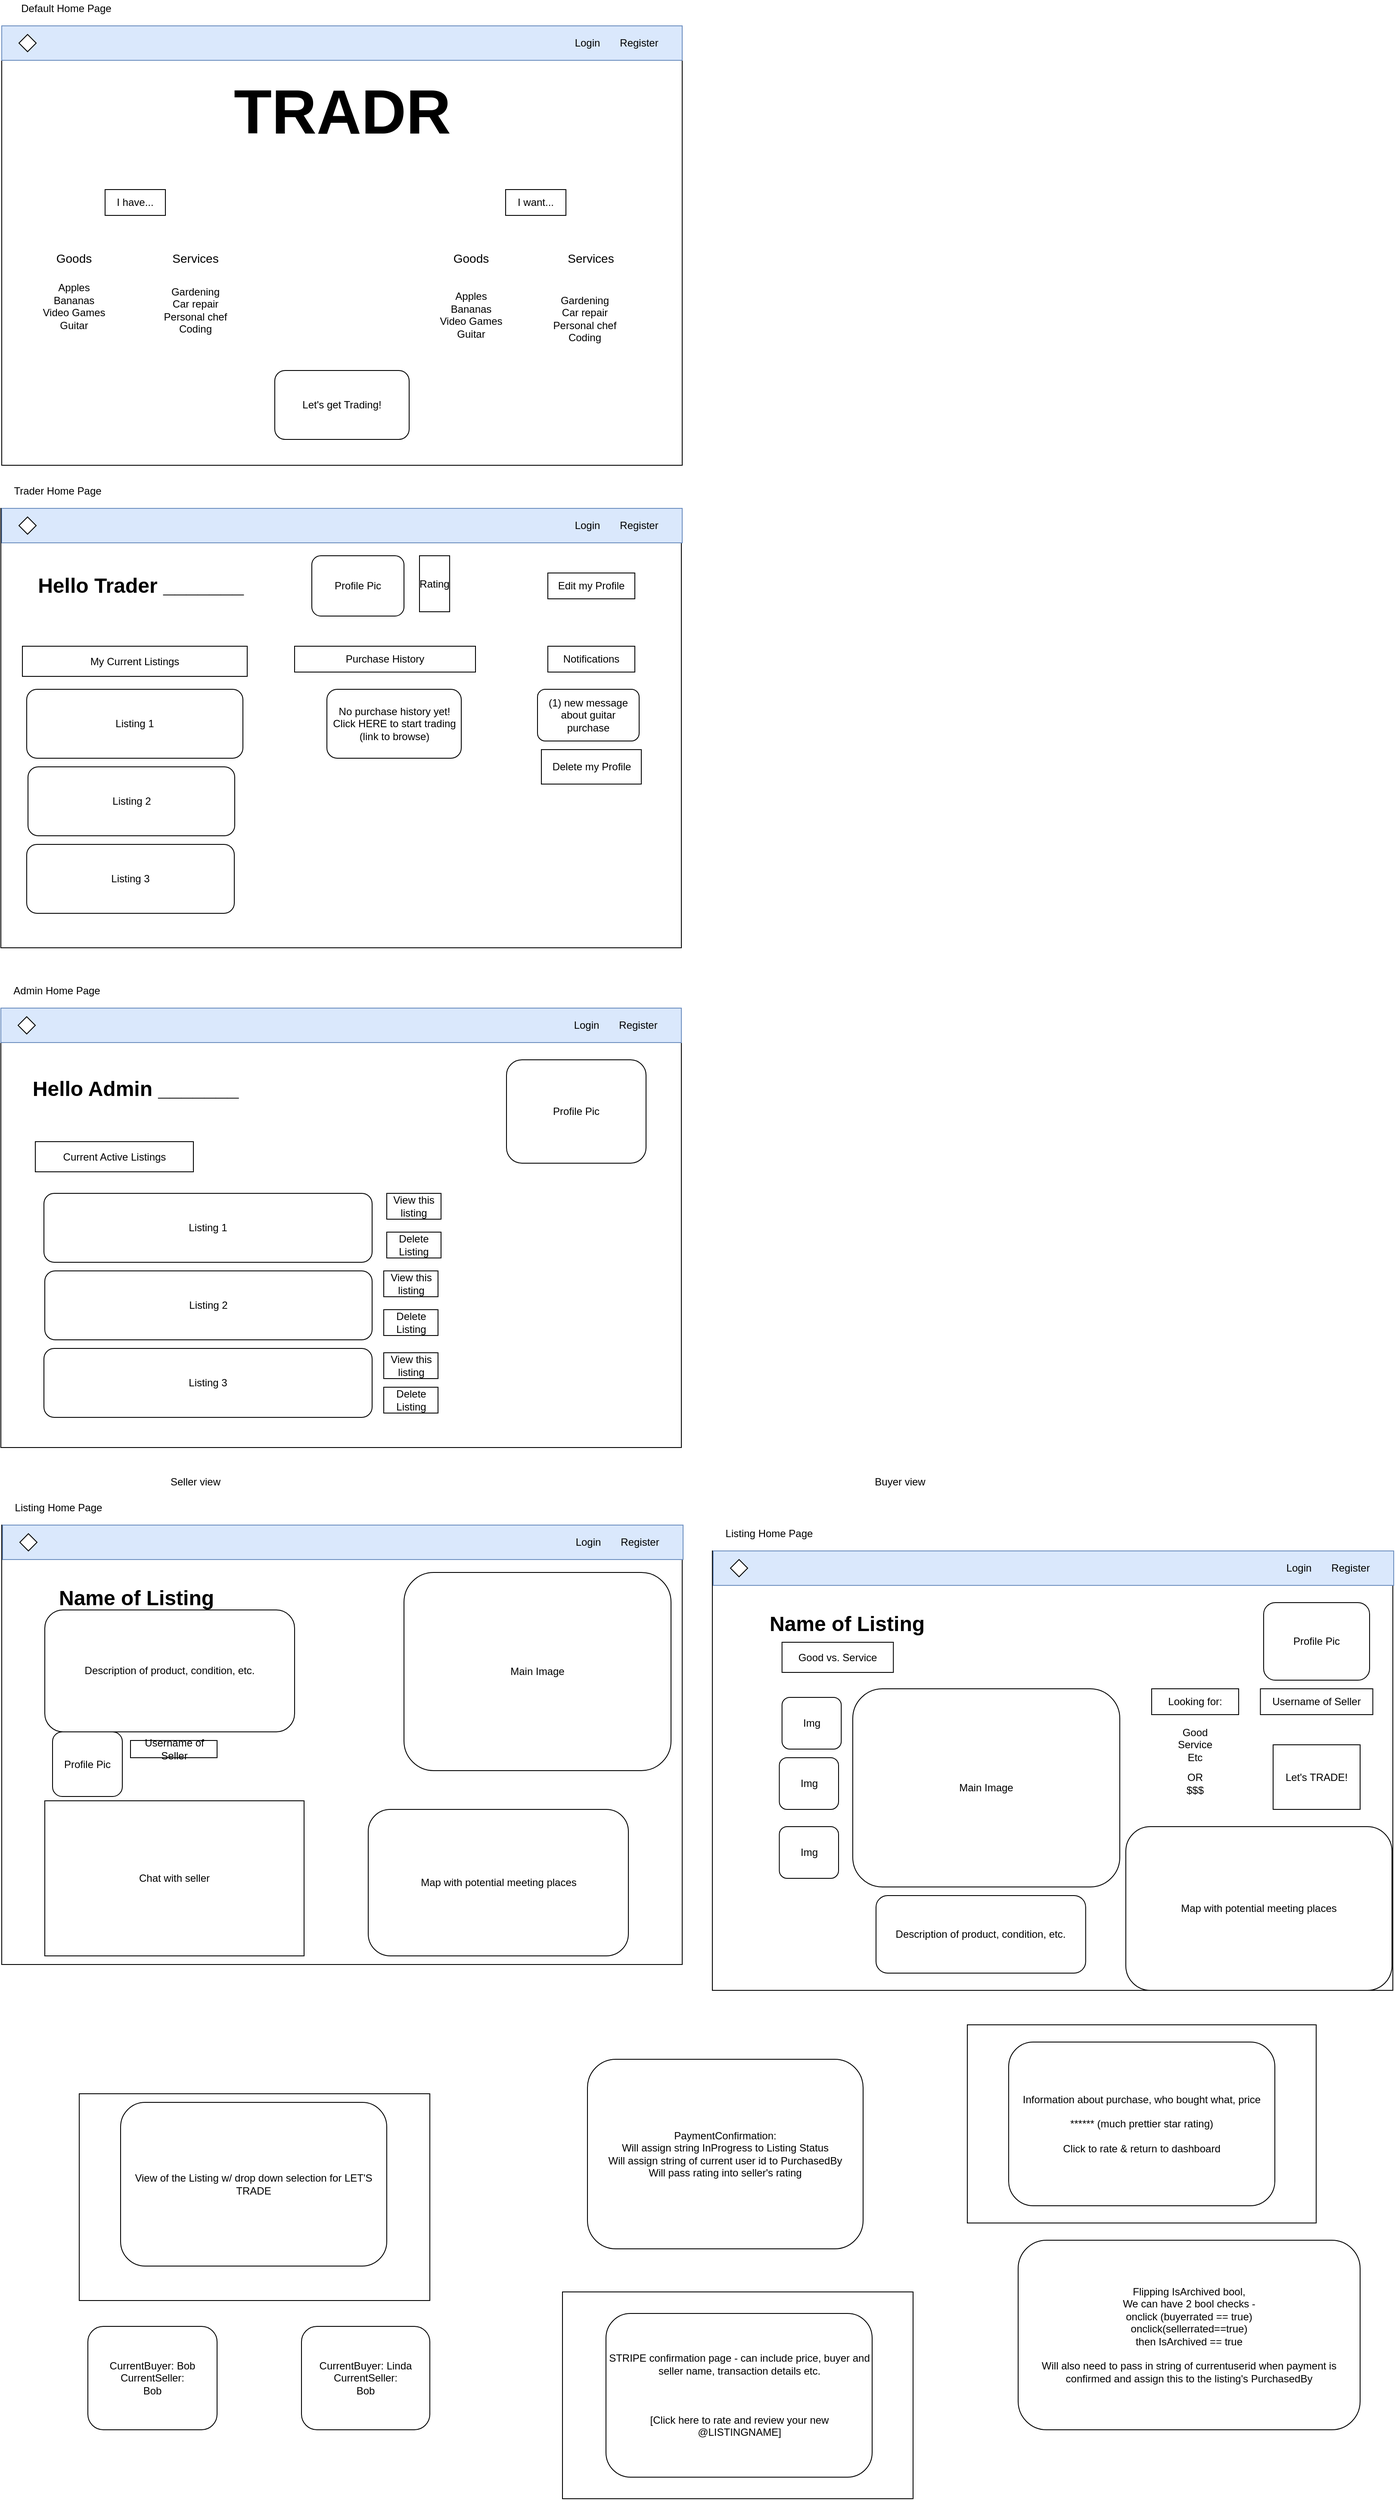 <mxfile version="13.5.8" type="github">
  <diagram id="883TAdTjEnozO-CosXGU" name="Page-1">
    <mxGraphModel dx="1287" dy="1705" grid="1" gridSize="10" guides="1" tooltips="1" connect="1" arrows="1" fold="1" page="1" pageScale="1" pageWidth="827" pageHeight="1169" math="0" shadow="0">
      <root>
        <mxCell id="0" />
        <mxCell id="1" parent="0" />
        <mxCell id="oTMobL77kvP01hf4ct_w-1" value="" style="rounded=0;whiteSpace=wrap;html=1;" vertex="1" parent="1">
          <mxGeometry x="20" y="-110" width="790" height="510" as="geometry" />
        </mxCell>
        <mxCell id="oTMobL77kvP01hf4ct_w-2" value="&lt;font style=&quot;font-size: 72px&quot;&gt;TRADR&lt;/font&gt;" style="text;strokeColor=none;fillColor=none;html=1;fontSize=24;fontStyle=1;verticalAlign=middle;align=center;" vertex="1" parent="1">
          <mxGeometry x="260" y="-70" width="310" height="120" as="geometry" />
        </mxCell>
        <mxCell id="oTMobL77kvP01hf4ct_w-4" value="" style="rounded=0;whiteSpace=wrap;html=1;fillColor=#dae8fc;strokeColor=#6c8ebf;" vertex="1" parent="1">
          <mxGeometry x="20" y="-110" width="790" height="40" as="geometry" />
        </mxCell>
        <mxCell id="oTMobL77kvP01hf4ct_w-6" value="Register" style="text;html=1;strokeColor=none;fillColor=none;align=center;verticalAlign=middle;whiteSpace=wrap;rounded=0;" vertex="1" parent="1">
          <mxGeometry x="740" y="-100" width="40" height="20" as="geometry" />
        </mxCell>
        <mxCell id="oTMobL77kvP01hf4ct_w-8" value="Login" style="text;html=1;strokeColor=none;fillColor=none;align=center;verticalAlign=middle;whiteSpace=wrap;rounded=0;" vertex="1" parent="1">
          <mxGeometry x="680" y="-100" width="40" height="20" as="geometry" />
        </mxCell>
        <mxCell id="oTMobL77kvP01hf4ct_w-10" value="" style="rhombus;whiteSpace=wrap;html=1;" vertex="1" parent="1">
          <mxGeometry x="40" y="-100" width="20" height="20" as="geometry" />
        </mxCell>
        <mxCell id="oTMobL77kvP01hf4ct_w-11" value="Let&#39;s get Trading!" style="rounded=1;whiteSpace=wrap;html=1;" vertex="1" parent="1">
          <mxGeometry x="337" y="290" width="156" height="80" as="geometry" />
        </mxCell>
        <mxCell id="oTMobL77kvP01hf4ct_w-12" value="I have..." style="rounded=0;whiteSpace=wrap;html=1;" vertex="1" parent="1">
          <mxGeometry x="140" y="80" width="70" height="30" as="geometry" />
        </mxCell>
        <mxCell id="oTMobL77kvP01hf4ct_w-13" value="I want..." style="rounded=0;whiteSpace=wrap;html=1;" vertex="1" parent="1">
          <mxGeometry x="605" y="80" width="70" height="30" as="geometry" />
        </mxCell>
        <mxCell id="oTMobL77kvP01hf4ct_w-15" value="&lt;font style=&quot;font-size: 14px&quot;&gt;Goods&lt;/font&gt;" style="text;html=1;strokeColor=none;fillColor=none;align=center;verticalAlign=middle;whiteSpace=wrap;rounded=0;" vertex="1" parent="1">
          <mxGeometry x="79" y="150" width="50" height="20" as="geometry" />
        </mxCell>
        <mxCell id="oTMobL77kvP01hf4ct_w-16" value="&lt;font style=&quot;font-size: 14px&quot;&gt;Goods&lt;/font&gt;" style="text;html=1;strokeColor=none;fillColor=none;align=center;verticalAlign=middle;whiteSpace=wrap;rounded=0;" vertex="1" parent="1">
          <mxGeometry x="540" y="150" width="50" height="20" as="geometry" />
        </mxCell>
        <mxCell id="oTMobL77kvP01hf4ct_w-17" value="&lt;font style=&quot;font-size: 14px&quot;&gt;Services&lt;/font&gt;" style="text;html=1;strokeColor=none;fillColor=none;align=center;verticalAlign=middle;whiteSpace=wrap;rounded=0;" vertex="1" parent="1">
          <mxGeometry x="220" y="150" width="50" height="20" as="geometry" />
        </mxCell>
        <mxCell id="oTMobL77kvP01hf4ct_w-18" value="&lt;font style=&quot;font-size: 14px&quot;&gt;Services&lt;/font&gt;" style="text;html=1;strokeColor=none;fillColor=none;align=center;verticalAlign=middle;whiteSpace=wrap;rounded=0;" vertex="1" parent="1">
          <mxGeometry x="679" y="150" width="50" height="20" as="geometry" />
        </mxCell>
        <mxCell id="oTMobL77kvP01hf4ct_w-19" value="&lt;div&gt;Apples&lt;/div&gt;&lt;div&gt;Bananas&lt;/div&gt;&lt;div&gt;Video Games&lt;/div&gt;&lt;div&gt;Guitar&lt;/div&gt;&lt;div&gt;&lt;br&gt;&lt;/div&gt;&lt;div&gt;&lt;br&gt;&lt;/div&gt;" style="text;html=1;strokeColor=none;fillColor=none;align=center;verticalAlign=middle;whiteSpace=wrap;rounded=0;" vertex="1" parent="1">
          <mxGeometry x="49" y="180" width="110" height="100" as="geometry" />
        </mxCell>
        <mxCell id="oTMobL77kvP01hf4ct_w-20" value="&lt;div&gt;Apples&lt;/div&gt;&lt;div&gt;Bananas&lt;/div&gt;&lt;div&gt;Video Games&lt;/div&gt;&lt;div&gt;Guitar&lt;/div&gt;&lt;div&gt;&lt;br&gt;&lt;/div&gt;&lt;div&gt;&lt;br&gt;&lt;/div&gt;" style="text;html=1;strokeColor=none;fillColor=none;align=center;verticalAlign=middle;whiteSpace=wrap;rounded=0;" vertex="1" parent="1">
          <mxGeometry x="510" y="190" width="110" height="100" as="geometry" />
        </mxCell>
        <mxCell id="oTMobL77kvP01hf4ct_w-21" value="&lt;div&gt;Gardening&lt;/div&gt;&lt;div&gt;Car repair&lt;/div&gt;&lt;div&gt;Personal chef&lt;/div&gt;&lt;div&gt;Coding&lt;br&gt;&lt;/div&gt;" style="text;html=1;strokeColor=none;fillColor=none;align=center;verticalAlign=middle;whiteSpace=wrap;rounded=0;" vertex="1" parent="1">
          <mxGeometry x="190" y="170" width="110" height="100" as="geometry" />
        </mxCell>
        <mxCell id="oTMobL77kvP01hf4ct_w-22" value="&lt;div&gt;Gardening&lt;/div&gt;&lt;div&gt;Car repair&lt;/div&gt;&lt;div&gt;Personal chef&lt;/div&gt;&lt;div&gt;Coding&lt;br&gt;&lt;/div&gt;" style="text;html=1;strokeColor=none;fillColor=none;align=center;verticalAlign=middle;whiteSpace=wrap;rounded=0;" vertex="1" parent="1">
          <mxGeometry x="642" y="180" width="110" height="100" as="geometry" />
        </mxCell>
        <mxCell id="oTMobL77kvP01hf4ct_w-24" value="" style="rounded=0;whiteSpace=wrap;html=1;" vertex="1" parent="1">
          <mxGeometry x="19" y="450" width="790" height="510" as="geometry" />
        </mxCell>
        <mxCell id="oTMobL77kvP01hf4ct_w-25" value="Hello Trader _______" style="text;strokeColor=none;fillColor=none;html=1;fontSize=24;fontStyle=1;verticalAlign=middle;align=center;" vertex="1" parent="1">
          <mxGeometry x="26" y="495" width="310" height="90" as="geometry" />
        </mxCell>
        <mxCell id="oTMobL77kvP01hf4ct_w-26" value="" style="rounded=0;whiteSpace=wrap;html=1;fillColor=#dae8fc;strokeColor=#6c8ebf;" vertex="1" parent="1">
          <mxGeometry x="20" y="450" width="790" height="40" as="geometry" />
        </mxCell>
        <mxCell id="oTMobL77kvP01hf4ct_w-27" value="Register" style="text;html=1;strokeColor=none;fillColor=none;align=center;verticalAlign=middle;whiteSpace=wrap;rounded=0;" vertex="1" parent="1">
          <mxGeometry x="740" y="460" width="40" height="20" as="geometry" />
        </mxCell>
        <mxCell id="oTMobL77kvP01hf4ct_w-28" value="Login" style="text;html=1;strokeColor=none;fillColor=none;align=center;verticalAlign=middle;whiteSpace=wrap;rounded=0;" vertex="1" parent="1">
          <mxGeometry x="680" y="460" width="40" height="20" as="geometry" />
        </mxCell>
        <mxCell id="oTMobL77kvP01hf4ct_w-29" value="" style="rhombus;whiteSpace=wrap;html=1;" vertex="1" parent="1">
          <mxGeometry x="40" y="460" width="20" height="20" as="geometry" />
        </mxCell>
        <mxCell id="oTMobL77kvP01hf4ct_w-30" value="Profile Pic" style="rounded=1;whiteSpace=wrap;html=1;" vertex="1" parent="1">
          <mxGeometry x="380" y="505" width="107" height="70" as="geometry" />
        </mxCell>
        <mxCell id="oTMobL77kvP01hf4ct_w-31" value="Purchase History" style="rounded=0;whiteSpace=wrap;html=1;" vertex="1" parent="1">
          <mxGeometry x="360" y="610" width="210" height="30" as="geometry" />
        </mxCell>
        <mxCell id="oTMobL77kvP01hf4ct_w-32" value="My Current Listings" style="rounded=0;whiteSpace=wrap;html=1;" vertex="1" parent="1">
          <mxGeometry x="44" y="610" width="261" height="35" as="geometry" />
        </mxCell>
        <mxCell id="oTMobL77kvP01hf4ct_w-41" value="Default Home Page" style="text;html=1;strokeColor=none;fillColor=none;align=center;verticalAlign=middle;whiteSpace=wrap;rounded=0;" vertex="1" parent="1">
          <mxGeometry x="30" y="-140" width="130" height="20" as="geometry" />
        </mxCell>
        <mxCell id="oTMobL77kvP01hf4ct_w-42" value="Trader Home Page" style="text;html=1;strokeColor=none;fillColor=none;align=center;verticalAlign=middle;whiteSpace=wrap;rounded=0;" vertex="1" parent="1">
          <mxGeometry x="30" y="420" width="110" height="20" as="geometry" />
        </mxCell>
        <mxCell id="oTMobL77kvP01hf4ct_w-43" value="" style="rounded=0;whiteSpace=wrap;html=1;" vertex="1" parent="1">
          <mxGeometry x="19" y="1030" width="790" height="510" as="geometry" />
        </mxCell>
        <mxCell id="oTMobL77kvP01hf4ct_w-45" value="" style="rounded=0;whiteSpace=wrap;html=1;fillColor=#dae8fc;strokeColor=#6c8ebf;" vertex="1" parent="1">
          <mxGeometry x="19" y="1030" width="790" height="40" as="geometry" />
        </mxCell>
        <mxCell id="oTMobL77kvP01hf4ct_w-46" value="Register" style="text;html=1;strokeColor=none;fillColor=none;align=center;verticalAlign=middle;whiteSpace=wrap;rounded=0;" vertex="1" parent="1">
          <mxGeometry x="739" y="1040" width="40" height="20" as="geometry" />
        </mxCell>
        <mxCell id="oTMobL77kvP01hf4ct_w-47" value="Login" style="text;html=1;strokeColor=none;fillColor=none;align=center;verticalAlign=middle;whiteSpace=wrap;rounded=0;" vertex="1" parent="1">
          <mxGeometry x="679" y="1040" width="40" height="20" as="geometry" />
        </mxCell>
        <mxCell id="oTMobL77kvP01hf4ct_w-48" value="" style="rhombus;whiteSpace=wrap;html=1;" vertex="1" parent="1">
          <mxGeometry x="39" y="1040" width="20" height="20" as="geometry" />
        </mxCell>
        <mxCell id="oTMobL77kvP01hf4ct_w-60" value="Admin Home Page" style="text;html=1;strokeColor=none;fillColor=none;align=center;verticalAlign=middle;whiteSpace=wrap;rounded=0;" vertex="1" parent="1">
          <mxGeometry x="29" y="1000" width="110" height="20" as="geometry" />
        </mxCell>
        <mxCell id="oTMobL77kvP01hf4ct_w-61" value="Listing 1" style="rounded=1;whiteSpace=wrap;html=1;" vertex="1" parent="1">
          <mxGeometry x="49" y="660" width="251" height="80" as="geometry" />
        </mxCell>
        <mxCell id="oTMobL77kvP01hf4ct_w-62" value="Listing 2" style="rounded=1;whiteSpace=wrap;html=1;" vertex="1" parent="1">
          <mxGeometry x="50.5" y="750" width="240" height="80" as="geometry" />
        </mxCell>
        <mxCell id="oTMobL77kvP01hf4ct_w-63" value="Listing 3" style="rounded=1;whiteSpace=wrap;html=1;" vertex="1" parent="1">
          <mxGeometry x="49" y="840" width="241" height="80" as="geometry" />
        </mxCell>
        <mxCell id="oTMobL77kvP01hf4ct_w-64" value="&lt;div&gt;No purchase history yet!&lt;/div&gt;&lt;div&gt;Click HERE to start trading (link to browse)&lt;br&gt;&lt;/div&gt;" style="rounded=1;whiteSpace=wrap;html=1;" vertex="1" parent="1">
          <mxGeometry x="397.5" y="660" width="156" height="80" as="geometry" />
        </mxCell>
        <mxCell id="oTMobL77kvP01hf4ct_w-65" value="Rating" style="rounded=0;whiteSpace=wrap;html=1;" vertex="1" parent="1">
          <mxGeometry x="505" y="505" width="35" height="65" as="geometry" />
        </mxCell>
        <mxCell id="oTMobL77kvP01hf4ct_w-66" value="Edit my Profile" style="rounded=0;whiteSpace=wrap;html=1;" vertex="1" parent="1">
          <mxGeometry x="654" y="525" width="101" height="30" as="geometry" />
        </mxCell>
        <mxCell id="oTMobL77kvP01hf4ct_w-67" value="Delete my Profile" style="rounded=0;whiteSpace=wrap;html=1;" vertex="1" parent="1">
          <mxGeometry x="646.5" y="730" width="116" height="40" as="geometry" />
        </mxCell>
        <mxCell id="oTMobL77kvP01hf4ct_w-68" value="Notifications" style="rounded=0;whiteSpace=wrap;html=1;" vertex="1" parent="1">
          <mxGeometry x="654" y="610" width="101" height="30" as="geometry" />
        </mxCell>
        <mxCell id="oTMobL77kvP01hf4ct_w-69" value="(1) new message about guitar purchase" style="rounded=1;whiteSpace=wrap;html=1;" vertex="1" parent="1">
          <mxGeometry x="642" y="660" width="118" height="60" as="geometry" />
        </mxCell>
        <mxCell id="oTMobL77kvP01hf4ct_w-70" value="Hello Admin _______" style="text;strokeColor=none;fillColor=none;html=1;fontSize=24;fontStyle=1;verticalAlign=middle;align=center;" vertex="1" parent="1">
          <mxGeometry x="20" y="1079" width="310" height="90" as="geometry" />
        </mxCell>
        <mxCell id="oTMobL77kvP01hf4ct_w-84" value="Profile Pic" style="rounded=1;whiteSpace=wrap;html=1;" vertex="1" parent="1">
          <mxGeometry x="606" y="1090" width="162" height="120" as="geometry" />
        </mxCell>
        <mxCell id="oTMobL77kvP01hf4ct_w-85" value="Current Active Listings" style="rounded=0;whiteSpace=wrap;html=1;" vertex="1" parent="1">
          <mxGeometry x="59" y="1185" width="183.5" height="35" as="geometry" />
        </mxCell>
        <mxCell id="oTMobL77kvP01hf4ct_w-86" value="Listing 1" style="rounded=1;whiteSpace=wrap;html=1;" vertex="1" parent="1">
          <mxGeometry x="69" y="1245" width="381" height="80" as="geometry" />
        </mxCell>
        <mxCell id="oTMobL77kvP01hf4ct_w-87" value="Listing 2" style="rounded=1;whiteSpace=wrap;html=1;" vertex="1" parent="1">
          <mxGeometry x="70" y="1335" width="380" height="80" as="geometry" />
        </mxCell>
        <mxCell id="oTMobL77kvP01hf4ct_w-88" value="Listing 3" style="rounded=1;whiteSpace=wrap;html=1;" vertex="1" parent="1">
          <mxGeometry x="69" y="1425" width="381" height="80" as="geometry" />
        </mxCell>
        <mxCell id="oTMobL77kvP01hf4ct_w-96" value="" style="rounded=0;whiteSpace=wrap;html=1;" vertex="1" parent="1">
          <mxGeometry x="20" y="1630" width="790" height="510" as="geometry" />
        </mxCell>
        <mxCell id="oTMobL77kvP01hf4ct_w-97" value="Name of Listing" style="text;strokeColor=none;fillColor=none;html=1;fontSize=24;fontStyle=1;verticalAlign=middle;align=center;" vertex="1" parent="1">
          <mxGeometry x="21" y="1670" width="310" height="90" as="geometry" />
        </mxCell>
        <mxCell id="oTMobL77kvP01hf4ct_w-98" value="" style="rounded=0;whiteSpace=wrap;html=1;fillColor=#dae8fc;strokeColor=#6c8ebf;" vertex="1" parent="1">
          <mxGeometry x="21" y="1630" width="790" height="40" as="geometry" />
        </mxCell>
        <mxCell id="oTMobL77kvP01hf4ct_w-99" value="Register" style="text;html=1;strokeColor=none;fillColor=none;align=center;verticalAlign=middle;whiteSpace=wrap;rounded=0;" vertex="1" parent="1">
          <mxGeometry x="741" y="1640" width="40" height="20" as="geometry" />
        </mxCell>
        <mxCell id="oTMobL77kvP01hf4ct_w-100" value="Login" style="text;html=1;strokeColor=none;fillColor=none;align=center;verticalAlign=middle;whiteSpace=wrap;rounded=0;" vertex="1" parent="1">
          <mxGeometry x="681" y="1640" width="40" height="20" as="geometry" />
        </mxCell>
        <mxCell id="oTMobL77kvP01hf4ct_w-101" value="" style="rhombus;whiteSpace=wrap;html=1;" vertex="1" parent="1">
          <mxGeometry x="41" y="1640" width="20" height="20" as="geometry" />
        </mxCell>
        <mxCell id="oTMobL77kvP01hf4ct_w-102" value="Profile Pic" style="rounded=1;whiteSpace=wrap;html=1;" vertex="1" parent="1">
          <mxGeometry x="79" y="1870" width="81" height="75" as="geometry" />
        </mxCell>
        <mxCell id="oTMobL77kvP01hf4ct_w-105" value="Listing Home Page" style="text;html=1;strokeColor=none;fillColor=none;align=center;verticalAlign=middle;whiteSpace=wrap;rounded=0;" vertex="1" parent="1">
          <mxGeometry x="31" y="1600" width="110" height="20" as="geometry" />
        </mxCell>
        <mxCell id="oTMobL77kvP01hf4ct_w-106" value="Main Image" style="rounded=1;whiteSpace=wrap;html=1;" vertex="1" parent="1">
          <mxGeometry x="487" y="1685" width="310" height="230" as="geometry" />
        </mxCell>
        <mxCell id="oTMobL77kvP01hf4ct_w-110" value="Username of Seller" style="rounded=0;whiteSpace=wrap;html=1;" vertex="1" parent="1">
          <mxGeometry x="169.5" y="1880" width="100.5" height="20" as="geometry" />
        </mxCell>
        <mxCell id="oTMobL77kvP01hf4ct_w-112" value="Chat with seller" style="rounded=0;whiteSpace=wrap;html=1;" vertex="1" parent="1">
          <mxGeometry x="70" y="1950" width="301" height="180" as="geometry" />
        </mxCell>
        <mxCell id="oTMobL77kvP01hf4ct_w-117" value="Description of product, condition, etc." style="rounded=1;whiteSpace=wrap;html=1;" vertex="1" parent="1">
          <mxGeometry x="70" y="1728.5" width="290" height="141.5" as="geometry" />
        </mxCell>
        <mxCell id="oTMobL77kvP01hf4ct_w-120" value="View this listing" style="rounded=0;whiteSpace=wrap;html=1;" vertex="1" parent="1">
          <mxGeometry x="467" y="1245" width="63" height="30" as="geometry" />
        </mxCell>
        <mxCell id="oTMobL77kvP01hf4ct_w-121" value="Delete Listing" style="rounded=0;whiteSpace=wrap;html=1;" vertex="1" parent="1">
          <mxGeometry x="467" y="1290" width="63" height="30" as="geometry" />
        </mxCell>
        <mxCell id="oTMobL77kvP01hf4ct_w-122" value="View this listing" style="rounded=0;whiteSpace=wrap;html=1;" vertex="1" parent="1">
          <mxGeometry x="463.5" y="1335" width="63" height="30" as="geometry" />
        </mxCell>
        <mxCell id="oTMobL77kvP01hf4ct_w-123" value="View this listing" style="rounded=0;whiteSpace=wrap;html=1;" vertex="1" parent="1">
          <mxGeometry x="463.5" y="1430" width="63" height="30" as="geometry" />
        </mxCell>
        <mxCell id="oTMobL77kvP01hf4ct_w-124" value="Delete Listing" style="rounded=0;whiteSpace=wrap;html=1;" vertex="1" parent="1">
          <mxGeometry x="463.5" y="1380" width="63" height="30" as="geometry" />
        </mxCell>
        <mxCell id="oTMobL77kvP01hf4ct_w-125" value="Delete Listing" style="rounded=0;whiteSpace=wrap;html=1;" vertex="1" parent="1">
          <mxGeometry x="463.5" y="1470" width="63" height="30" as="geometry" />
        </mxCell>
        <mxCell id="oTMobL77kvP01hf4ct_w-136" value="Map with potential meeting places" style="rounded=1;whiteSpace=wrap;html=1;" vertex="1" parent="1">
          <mxGeometry x="445.5" y="1960" width="302" height="170" as="geometry" />
        </mxCell>
        <mxCell id="oTMobL77kvP01hf4ct_w-148" value="Seller view" style="text;html=1;strokeColor=none;fillColor=none;align=center;verticalAlign=middle;whiteSpace=wrap;rounded=0;" vertex="1" parent="1">
          <mxGeometry x="190" y="1570" width="110" height="20" as="geometry" />
        </mxCell>
        <mxCell id="oTMobL77kvP01hf4ct_w-149" value="Buyer view" style="text;html=1;strokeColor=none;fillColor=none;align=center;verticalAlign=middle;whiteSpace=wrap;rounded=0;" vertex="1" parent="1">
          <mxGeometry x="1008" y="1570" width="110" height="20" as="geometry" />
        </mxCell>
        <mxCell id="oTMobL77kvP01hf4ct_w-151" value="" style="rounded=0;whiteSpace=wrap;html=1;" vertex="1" parent="1">
          <mxGeometry x="845" y="1660" width="790" height="510" as="geometry" />
        </mxCell>
        <mxCell id="oTMobL77kvP01hf4ct_w-152" value="Name of Listing" style="text;strokeColor=none;fillColor=none;html=1;fontSize=24;fontStyle=1;verticalAlign=middle;align=center;" vertex="1" parent="1">
          <mxGeometry x="846" y="1700" width="310" height="90" as="geometry" />
        </mxCell>
        <mxCell id="oTMobL77kvP01hf4ct_w-153" value="" style="rounded=0;whiteSpace=wrap;html=1;fillColor=#dae8fc;strokeColor=#6c8ebf;" vertex="1" parent="1">
          <mxGeometry x="846" y="1660" width="790" height="40" as="geometry" />
        </mxCell>
        <mxCell id="oTMobL77kvP01hf4ct_w-154" value="Register" style="text;html=1;strokeColor=none;fillColor=none;align=center;verticalAlign=middle;whiteSpace=wrap;rounded=0;" vertex="1" parent="1">
          <mxGeometry x="1566" y="1670" width="40" height="20" as="geometry" />
        </mxCell>
        <mxCell id="oTMobL77kvP01hf4ct_w-155" value="Login" style="text;html=1;strokeColor=none;fillColor=none;align=center;verticalAlign=middle;whiteSpace=wrap;rounded=0;" vertex="1" parent="1">
          <mxGeometry x="1506" y="1670" width="40" height="20" as="geometry" />
        </mxCell>
        <mxCell id="oTMobL77kvP01hf4ct_w-156" value="" style="rhombus;whiteSpace=wrap;html=1;" vertex="1" parent="1">
          <mxGeometry x="866" y="1670" width="20" height="20" as="geometry" />
        </mxCell>
        <mxCell id="oTMobL77kvP01hf4ct_w-157" value="Profile Pic" style="rounded=1;whiteSpace=wrap;html=1;" vertex="1" parent="1">
          <mxGeometry x="1485" y="1720" width="123" height="90" as="geometry" />
        </mxCell>
        <mxCell id="oTMobL77kvP01hf4ct_w-158" value="Good vs. Service" style="rounded=0;whiteSpace=wrap;html=1;" vertex="1" parent="1">
          <mxGeometry x="925.88" y="1766" width="129.25" height="35" as="geometry" />
        </mxCell>
        <mxCell id="oTMobL77kvP01hf4ct_w-159" value="Listing Home Page" style="text;html=1;strokeColor=none;fillColor=none;align=center;verticalAlign=middle;whiteSpace=wrap;rounded=0;" vertex="1" parent="1">
          <mxGeometry x="856" y="1630" width="110" height="20" as="geometry" />
        </mxCell>
        <mxCell id="oTMobL77kvP01hf4ct_w-160" value="Main Image" style="rounded=1;whiteSpace=wrap;html=1;" vertex="1" parent="1">
          <mxGeometry x="1008" y="1820" width="310" height="230" as="geometry" />
        </mxCell>
        <mxCell id="oTMobL77kvP01hf4ct_w-161" value="Img" style="rounded=1;whiteSpace=wrap;html=1;" vertex="1" parent="1">
          <mxGeometry x="925.88" y="1830" width="68.75" height="60" as="geometry" />
        </mxCell>
        <mxCell id="oTMobL77kvP01hf4ct_w-162" value="Username of Seller" style="rounded=0;whiteSpace=wrap;html=1;" vertex="1" parent="1">
          <mxGeometry x="1481.25" y="1820" width="130.5" height="30" as="geometry" />
        </mxCell>
        <mxCell id="oTMobL77kvP01hf4ct_w-163" value="Looking for:" style="rounded=0;whiteSpace=wrap;html=1;" vertex="1" parent="1">
          <mxGeometry x="1355" y="1820" width="101" height="30" as="geometry" />
        </mxCell>
        <mxCell id="oTMobL77kvP01hf4ct_w-164" value="Let&#39;s TRADE!" style="rounded=0;whiteSpace=wrap;html=1;" vertex="1" parent="1">
          <mxGeometry x="1496" y="1885" width="101" height="75" as="geometry" />
        </mxCell>
        <mxCell id="oTMobL77kvP01hf4ct_w-165" value="Img" style="rounded=1;whiteSpace=wrap;html=1;" vertex="1" parent="1">
          <mxGeometry x="922.75" y="1900" width="68.75" height="60" as="geometry" />
        </mxCell>
        <mxCell id="oTMobL77kvP01hf4ct_w-166" value="Img" style="rounded=1;whiteSpace=wrap;html=1;" vertex="1" parent="1">
          <mxGeometry x="922.75" y="1980" width="68.75" height="60" as="geometry" />
        </mxCell>
        <mxCell id="oTMobL77kvP01hf4ct_w-167" value="Description of product, condition, etc." style="rounded=1;whiteSpace=wrap;html=1;" vertex="1" parent="1">
          <mxGeometry x="1035" y="2060" width="243.38" height="90" as="geometry" />
        </mxCell>
        <mxCell id="oTMobL77kvP01hf4ct_w-168" value="&lt;div&gt;Good&lt;/div&gt;&lt;div&gt;Service&lt;/div&gt;&lt;div&gt;Etc&lt;br&gt;&lt;/div&gt;" style="text;html=1;strokeColor=none;fillColor=none;align=center;verticalAlign=middle;whiteSpace=wrap;rounded=0;" vertex="1" parent="1">
          <mxGeometry x="1379.25" y="1870" width="52.5" height="30" as="geometry" />
        </mxCell>
        <mxCell id="oTMobL77kvP01hf4ct_w-169" value="OR&lt;br&gt;$$$" style="text;html=1;strokeColor=none;fillColor=none;align=center;verticalAlign=middle;whiteSpace=wrap;rounded=0;" vertex="1" parent="1">
          <mxGeometry x="1379.25" y="1915" width="52.5" height="30" as="geometry" />
        </mxCell>
        <mxCell id="oTMobL77kvP01hf4ct_w-170" value="Map with potential meeting places" style="rounded=1;whiteSpace=wrap;html=1;" vertex="1" parent="1">
          <mxGeometry x="1325" y="1980" width="309" height="190" as="geometry" />
        </mxCell>
        <mxCell id="oTMobL77kvP01hf4ct_w-171" value="" style="rounded=0;whiteSpace=wrap;html=1;" vertex="1" parent="1">
          <mxGeometry x="110" y="2290" width="407" height="240" as="geometry" />
        </mxCell>
        <mxCell id="oTMobL77kvP01hf4ct_w-172" value="" style="rounded=0;whiteSpace=wrap;html=1;" vertex="1" parent="1">
          <mxGeometry x="1141" y="2210" width="405" height="230" as="geometry" />
        </mxCell>
        <mxCell id="oTMobL77kvP01hf4ct_w-173" value="" style="rounded=0;whiteSpace=wrap;html=1;" vertex="1" parent="1">
          <mxGeometry x="671" y="2520" width="407" height="240" as="geometry" />
        </mxCell>
        <mxCell id="oTMobL77kvP01hf4ct_w-174" value="View of the Listing w/ drop down selection for LET&#39;S TRADE" style="rounded=1;whiteSpace=wrap;html=1;" vertex="1" parent="1">
          <mxGeometry x="158" y="2300" width="309" height="190" as="geometry" />
        </mxCell>
        <mxCell id="oTMobL77kvP01hf4ct_w-175" value="STRIPE confirmation page - can include price, buyer and seller name, transaction details etc.&lt;br&gt;&lt;br&gt;&lt;br&gt;&lt;br&gt;[Click here to rate and review your new @LISTINGNAME]" style="rounded=1;whiteSpace=wrap;html=1;" vertex="1" parent="1">
          <mxGeometry x="721.5" y="2545" width="309" height="190" as="geometry" />
        </mxCell>
        <mxCell id="oTMobL77kvP01hf4ct_w-176" value="&lt;div&gt;Information about purchase, who bought what, price&lt;/div&gt;&lt;div&gt;&lt;br&gt;&lt;/div&gt;&lt;div&gt;****** (much prettier star rating)&lt;/div&gt;&lt;div&gt;&lt;br&gt;&lt;/div&gt;&lt;div&gt;Click to rate &amp;amp; return to dashboard&lt;br&gt;&lt;/div&gt;" style="rounded=1;whiteSpace=wrap;html=1;" vertex="1" parent="1">
          <mxGeometry x="1189" y="2230" width="309" height="190" as="geometry" />
        </mxCell>
        <mxCell id="oTMobL77kvP01hf4ct_w-177" value="&lt;div&gt;Flipping IsArchived bool, &lt;br&gt;&lt;/div&gt;&lt;div&gt;We can have 2 bool checks -&lt;/div&gt;&lt;div&gt;onclick (buyerrated == true)&lt;/div&gt;&lt;div&gt;onclick(sellerrated==true)&lt;/div&gt;&lt;div&gt;then IsArchived == true&lt;/div&gt;&lt;div&gt;&lt;br&gt;&lt;/div&gt;&lt;div&gt;Will also need to pass in string of currentuserid when payment is confirmed and assign this to the listing&#39;s PurchasedBy&lt;br&gt;&lt;/div&gt;" style="rounded=1;whiteSpace=wrap;html=1;" vertex="1" parent="1">
          <mxGeometry x="1200" y="2460" width="397" height="220" as="geometry" />
        </mxCell>
        <mxCell id="oTMobL77kvP01hf4ct_w-178" value="&lt;div&gt;CurrentBuyer: Linda&lt;br&gt;&lt;/div&gt;&lt;div&gt;CurrentSeller: &lt;br&gt;&lt;/div&gt;Bob" style="rounded=1;whiteSpace=wrap;html=1;" vertex="1" parent="1">
          <mxGeometry x="368" y="2560" width="149" height="120" as="geometry" />
        </mxCell>
        <mxCell id="oTMobL77kvP01hf4ct_w-179" value="&lt;div&gt;CurrentBuyer: Bob&lt;br&gt;&lt;/div&gt;&lt;div&gt;CurrentSeller: &lt;br&gt;&lt;/div&gt;Bob" style="rounded=1;whiteSpace=wrap;html=1;" vertex="1" parent="1">
          <mxGeometry x="120" y="2560" width="150" height="120" as="geometry" />
        </mxCell>
        <mxCell id="oTMobL77kvP01hf4ct_w-180" value="&lt;div&gt;PaymentConfirmation:&lt;/div&gt;&lt;div&gt;Will assign string InProgress to Listing Status&lt;/div&gt;&lt;div&gt;Will assign string of current user id to PurchasedBy&lt;/div&gt;&lt;div&gt;Will pass rating into seller&#39;s rating&lt;br&gt;&lt;/div&gt;" style="rounded=1;whiteSpace=wrap;html=1;" vertex="1" parent="1">
          <mxGeometry x="700" y="2250" width="320" height="220" as="geometry" />
        </mxCell>
      </root>
    </mxGraphModel>
  </diagram>
</mxfile>
